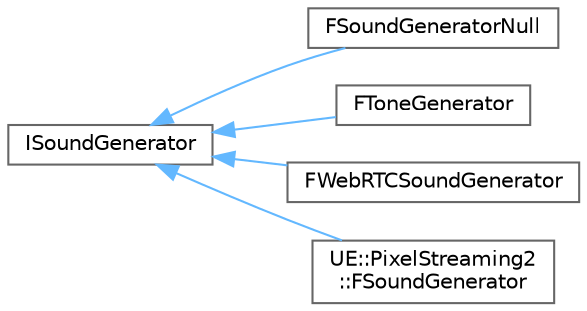 digraph "Graphical Class Hierarchy"
{
 // INTERACTIVE_SVG=YES
 // LATEX_PDF_SIZE
  bgcolor="transparent";
  edge [fontname=Helvetica,fontsize=10,labelfontname=Helvetica,labelfontsize=10];
  node [fontname=Helvetica,fontsize=10,shape=box,height=0.2,width=0.4];
  rankdir="LR";
  Node0 [id="Node000000",label="ISoundGenerator",height=0.2,width=0.4,color="grey40", fillcolor="white", style="filled",URL="$d2/d68/classISoundGenerator.html",tooltip=" "];
  Node0 -> Node1 [id="edge5597_Node000000_Node000001",dir="back",color="steelblue1",style="solid",tooltip=" "];
  Node1 [id="Node000001",label="FSoundGeneratorNull",height=0.2,width=0.4,color="grey40", fillcolor="white", style="filled",URL="$dc/d00/classFSoundGeneratorNull.html",tooltip=" "];
  Node0 -> Node2 [id="edge5598_Node000000_Node000002",dir="back",color="steelblue1",style="solid",tooltip=" "];
  Node2 [id="Node000002",label="FToneGenerator",height=0.2,width=0.4,color="grey40", fillcolor="white", style="filled",URL="$d9/d41/classFToneGenerator.html",tooltip=" "];
  Node0 -> Node3 [id="edge5599_Node000000_Node000003",dir="back",color="steelblue1",style="solid",tooltip=" "];
  Node3 [id="Node000003",label="FWebRTCSoundGenerator",height=0.2,width=0.4,color="grey40", fillcolor="white", style="filled",URL="$d3/d70/classFWebRTCSoundGenerator.html",tooltip=" "];
  Node0 -> Node4 [id="edge5600_Node000000_Node000004",dir="back",color="steelblue1",style="solid",tooltip=" "];
  Node4 [id="Node000004",label="UE::PixelStreaming2\l::FSoundGenerator",height=0.2,width=0.4,color="grey40", fillcolor="white", style="filled",URL="$d8/df5/classUE_1_1PixelStreaming2_1_1FSoundGenerator.html",tooltip="An ISoundGenerator implementation to pump some audio from EpicRtc into this synth component."];
}
